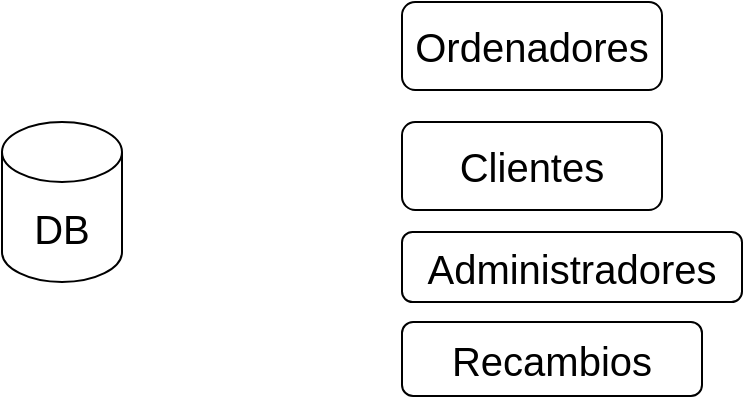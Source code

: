 <mxfile>
    <diagram id="qYiinhZvGaY0mAuEnxJ3" name="Página-1">
        <mxGraphModel dx="783" dy="736" grid="1" gridSize="10" guides="1" tooltips="1" connect="1" arrows="1" fold="1" page="1" pageScale="1" pageWidth="827" pageHeight="1169" math="0" shadow="0">
            <root>
                <mxCell id="0"/>
                <mxCell id="1" parent="0"/>
                <mxCell id="2" value="&lt;font style=&quot;font-size: 20px;&quot;&gt;DB&lt;/font&gt;" style="shape=cylinder3;whiteSpace=wrap;html=1;boundedLbl=1;backgroundOutline=1;size=15;" vertex="1" parent="1">
                    <mxGeometry x="160" y="290" width="60" height="80" as="geometry"/>
                </mxCell>
                <mxCell id="3" value="Ordenadores" style="rounded=1;whiteSpace=wrap;html=1;fontSize=20;" vertex="1" parent="1">
                    <mxGeometry x="360" y="230" width="130" height="44" as="geometry"/>
                </mxCell>
                <mxCell id="4" value="Clientes" style="rounded=1;whiteSpace=wrap;html=1;fontSize=20;" vertex="1" parent="1">
                    <mxGeometry x="360" y="290" width="130" height="44" as="geometry"/>
                </mxCell>
                <mxCell id="5" value="Administradores" style="rounded=1;whiteSpace=wrap;html=1;fontSize=20;" vertex="1" parent="1">
                    <mxGeometry x="360" y="345" width="170" height="35" as="geometry"/>
                </mxCell>
                <mxCell id="6" value="Recambios" style="rounded=1;whiteSpace=wrap;html=1;fontSize=20;" vertex="1" parent="1">
                    <mxGeometry x="360" y="390" width="150" height="37" as="geometry"/>
                </mxCell>
            </root>
        </mxGraphModel>
    </diagram>
</mxfile>